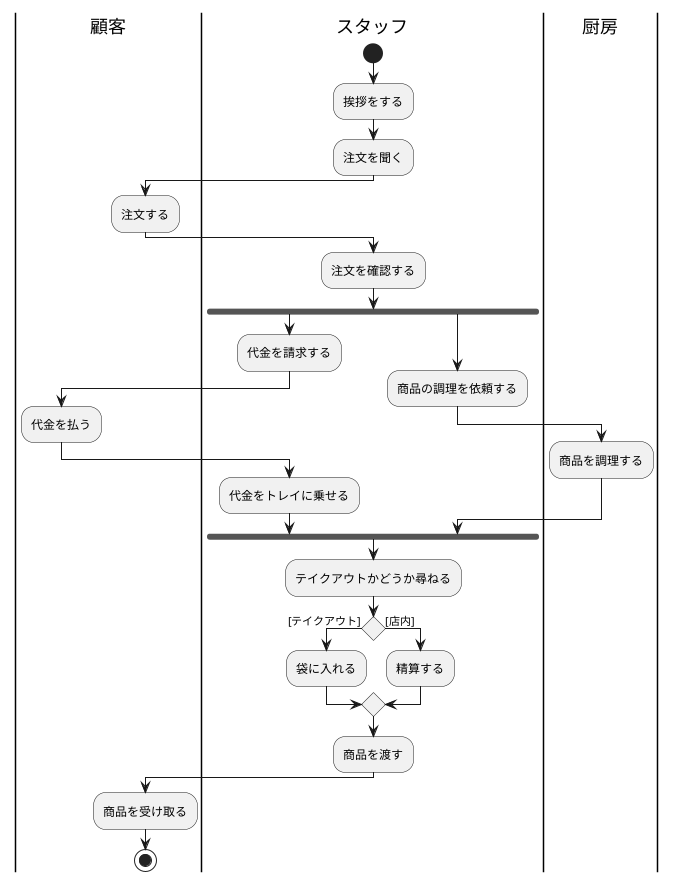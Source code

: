 @startuml 演習7‐4‐2

|顧客|
|スタッフ|
start
:挨拶をする;
:注文を聞く;
|顧客|
:注文する;
|スタッフ|
:注文を確認する;
fork
:代金を請求する;
|顧客|
:代金を払う;
|スタッフ|
:代金をトレイに乗せる;
fork again
:商品の調理を依頼する;
|厨房|
:商品を調理する;
|スタッフ|
fork end
:テイクアウトかどうか尋ねる;
if () is ([テイクアウト]) then
:袋に入れる;
else ([店内])
:精算する;
endif
:商品を渡す;
|顧客|
:商品を受け取る;
stop
@enduml